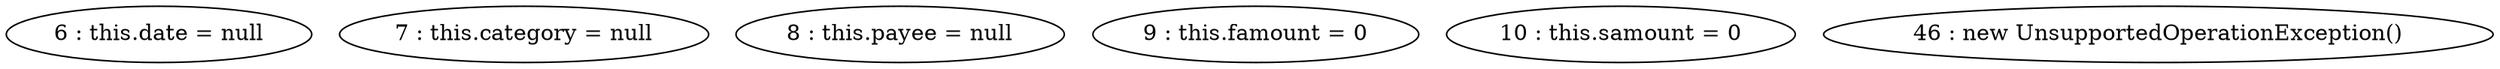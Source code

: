 digraph G {
"6 : this.date = null"
"7 : this.category = null"
"8 : this.payee = null"
"9 : this.famount = 0"
"10 : this.samount = 0"
"46 : new UnsupportedOperationException()"
}